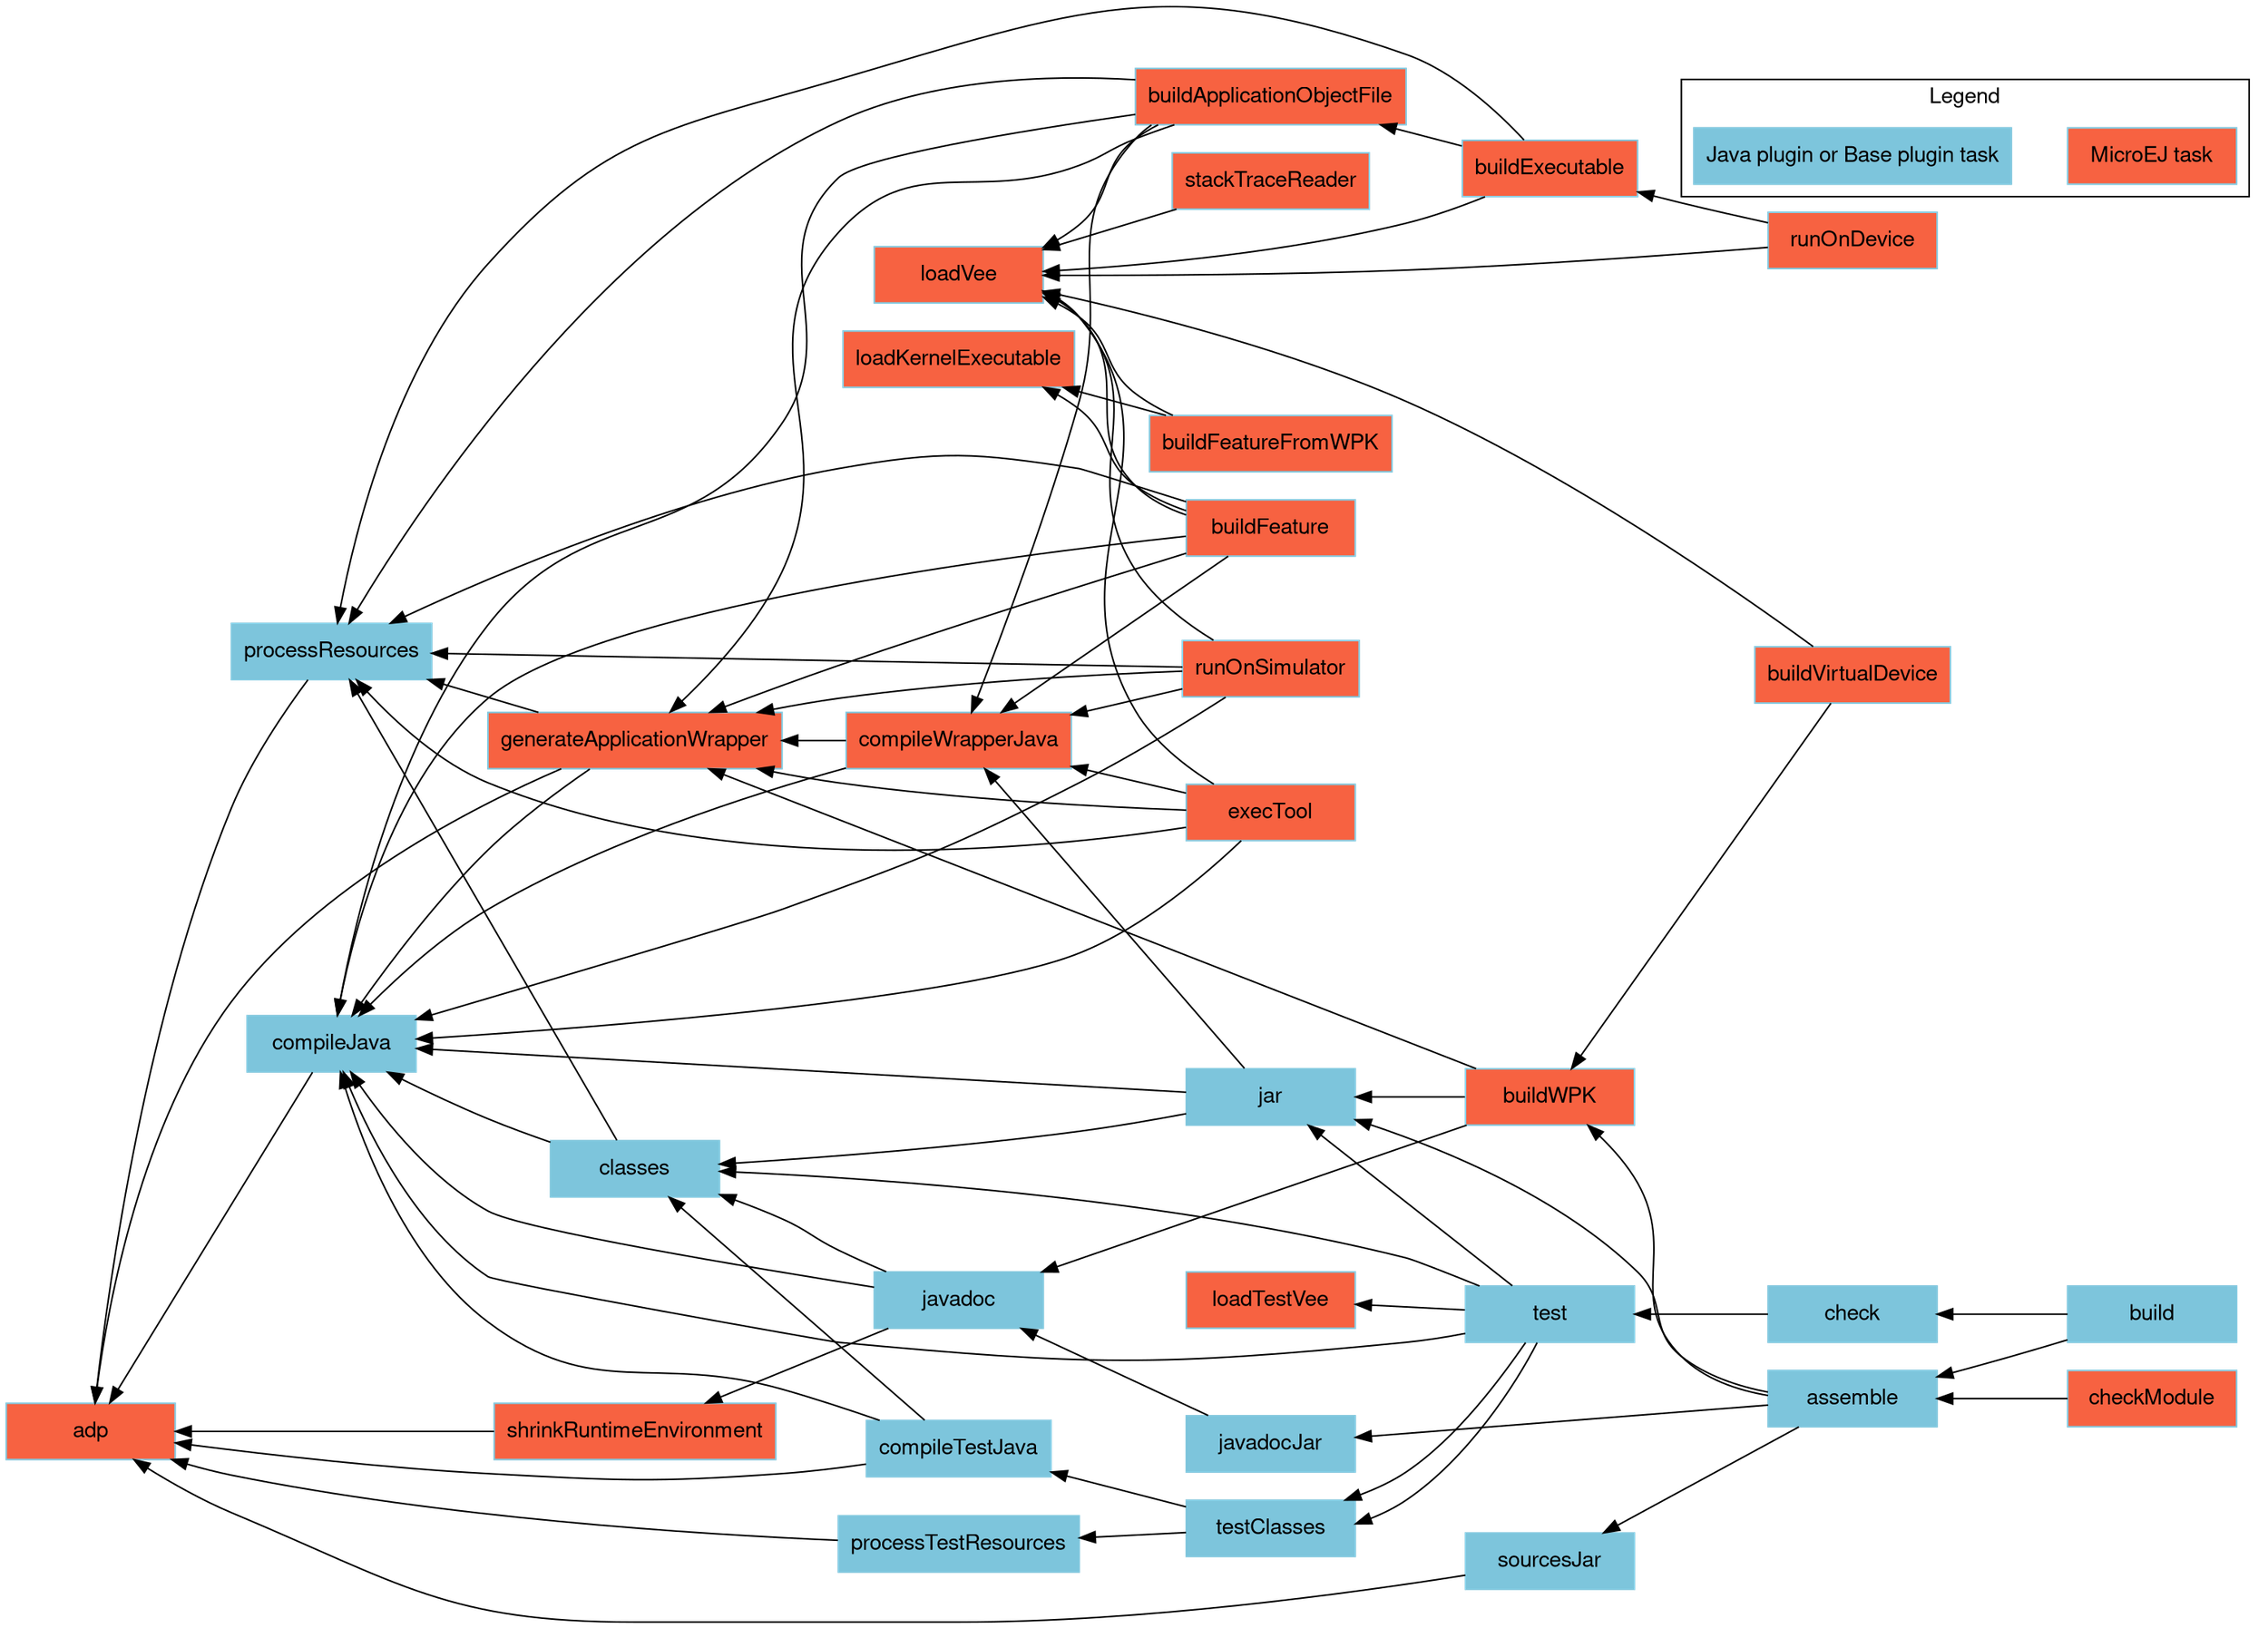 digraph mygraph {
    rankdir="RL";
    bgcolor="transparent"
    fontname="Helvetica,Arial,sans-serif"
    node [
        shape = box
        width = 1.5
        color = "#7dc5dc"
        style = filled
        fontname="Helvetica,Arial,sans-serif"
    ]
    edge [fontname="Helvetica,Arial,sans-serif"]
    "adp" [fillcolor = "#f76241"]
    "checkModule" [fillcolor = "#f76241"]
    "loadKernelExecutable" [fillcolor = "#f76241"]
    "loadVee" [fillcolor = "#f76241"]
    "runOnSimulator" [fillcolor = "#f76241"]
    "buildWPK" [fillcolor = "#f76241"]
    "buildApplicationObjectFile" [fillcolor = "#f76241"]
    "buildExecutable" [fillcolor = "#f76241"]
    "buildVirtualDevice" [fillcolor = "#f76241"]
    "buildFeature" [fillcolor = "#f76241"]
    "runOnDevice" [fillcolor = "#f76241"]
    "execTool" [fillcolor = "#f76241"]
    "generateApplicationWrapper" [fillcolor = "#f76241"]
    "compileWrapperJava" [fillcolor = "#f76241"]
    "buildFeatureFromWPK" [fillcolor = "#f76241"]
    "shrinkRuntimeEnvironment" [fillcolor = "#f76241"]
    "loadTestVee" [fillcolor = "#f76241"]
    "stackTraceReader" [fillcolor = "#f76241"]
    "build" -> "check"
    "build" -> "assemble"
    "assemble" -> "jar"
    "assemble" -> "buildWPK"
    "assemble" -> "javadocJar"
    "assemble" -> "sourcesJar"
    "buildWPK" -> "jar"
    "buildWPK" -> "javadoc"
    "buildWPK" -> "generateApplicationWrapper"
    "generateApplicationWrapper" -> "adp"
    "generateApplicationWrapper" -> "processResources"
    "generateApplicationWrapper" -> "compileJava"
    "compileJava" -> "adp"
    "processResources" -> "adp"
    "jar" -> "classes"
    "jar" -> "compileJava"
    "jar" -> "compileWrapperJava"
    "classes" -> "compileJava"
    "classes" -> "processResources"
    "compileWrapperJava" -> "generateApplicationWrapper"
    "compileWrapperJava" -> "compileJava"
    "javadoc" -> "classes"
    "javadoc" -> "compileJava"
    "javadoc" -> "shrinkRuntimeEnvironment"
    "javadocJar" -> "javadoc"
    "sourcesJar" -> "adp"
    "shrinkRuntimeEnvironment" -> "adp"
    "runOnSimulator" -> "compileJava"
    "runOnSimulator" -> "compileWrapperJava"
    "runOnSimulator" -> "generateApplicationWrapper"
    "runOnSimulator" -> "loadVee"
    "runOnSimulator" -> "processResources"
    "runOnDevice" -> "buildExecutable"
    "runOnDevice" -> "loadVee"
    "buildExecutable" -> "buildApplicationObjectFile"
    "buildExecutable" -> "loadVee"
    "buildExecutable" -> "processResources"
    "buildApplicationObjectFile" -> "compileJava"
    "buildApplicationObjectFile" -> "compileWrapperJava"
    "buildApplicationObjectFile" -> "generateApplicationWrapper"
    "buildApplicationObjectFile" -> "loadVee"
    "buildApplicationObjectFile" -> "processResources"
    "buildVirtualDevice" -> "loadVee"
    "buildVirtualDevice" -> "buildWPK"
    "buildFeature" -> "compileJava"
    "buildFeature" -> "compileWrapperJava"
    "buildFeature" -> "generateApplicationWrapper"
    "buildFeature" -> "loadKernelExecutable"
    "buildFeature" -> "loadVee"
    "buildFeature" -> "processResources"
    "execTool" -> "compileJava"
    "execTool" -> "compileWrapperJava"
    "execTool" -> "generateApplicationWrapper"
    "execTool" -> "loadVee"
    "execTool" -> "processResources"
    "buildFeatureFromWPK" -> "loadVee"
    "buildFeatureFromWPK" -> "loadKernelExecutable"
    "check" -> "test"
    "checkModule" -> "assemble"
    "test" -> "classes"
    "test" -> "compileJava"
    "test" -> "testClasses"
    "test" -> "jar"
    "test" -> "loadTestVee"
    "test" -> "testClasses"
    "compileTestJava" -> "adp"
    "compileTestJava" -> "classes"
    "compileTestJava" -> "compileJava"
    "testClasses" -> "compileTestJava"
    "testClasses" -> "processTestResources"
    "processTestResources" -> "adp"
    "stackTraceReader" -> "loadVee"
    
    subgraph cluster_legend {
        label="Legend";
        microej [fillcolor="#f76241" label="MicroEJ task"];
        java [fillcolor="#7dc5dc" label="Java plugin or Base plugin task"];
        microej -> java [style=invis];
        java -> microej [style=invis];
    }
}